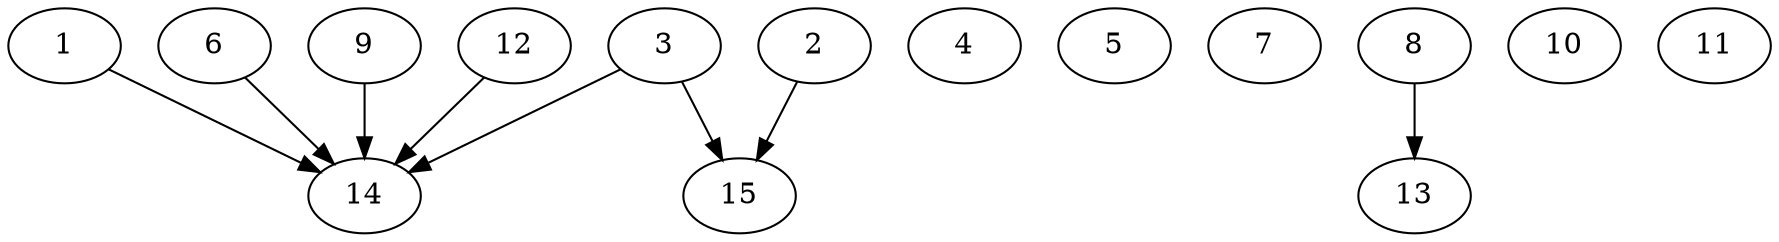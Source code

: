 // DAG automatically generated by daggen at Thu Oct  3 13:59:27 2019
// ./daggen --dot -n 15 --ccr 0.4 --fat 0.9 --regular 0.5 --density 0.6 --mindata 5242880 --maxdata 52428800 
digraph G {
  1 [size="115361280", alpha="0.08", expect_size="46144512"] 
  1 -> 14 [size ="46144512"]
  2 [size="122913280", alpha="0.12", expect_size="49165312"] 
  2 -> 15 [size ="49165312"]
  3 [size="41121280", alpha="0.01", expect_size="16448512"] 
  3 -> 14 [size ="16448512"]
  3 -> 15 [size ="16448512"]
  4 [size="128343040", alpha="0.10", expect_size="51337216"] 
  5 [size="19742720", alpha="0.15", expect_size="7897088"] 
  6 [size="62579200", alpha="0.16", expect_size="25031680"] 
  6 -> 14 [size ="25031680"]
  7 [size="98242560", alpha="0.06", expect_size="39297024"] 
  8 [size="51220480", alpha="0.12", expect_size="20488192"] 
  8 -> 13 [size ="20488192"]
  9 [size="129986560", alpha="0.19", expect_size="51994624"] 
  9 -> 14 [size ="51994624"]
  10 [size="75532800", alpha="0.12", expect_size="30213120"] 
  11 [size="77322240", alpha="0.01", expect_size="30928896"] 
  12 [size="122224640", alpha="0.01", expect_size="48889856"] 
  12 -> 14 [size ="48889856"]
  13 [size="76569600", alpha="0.07", expect_size="30627840"] 
  14 [size="82347520", alpha="0.04", expect_size="32939008"] 
  15 [size="21885440", alpha="0.05", expect_size="8754176"] 
}
